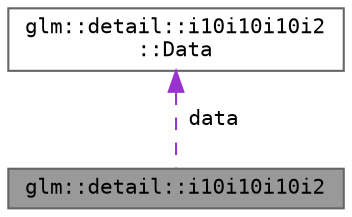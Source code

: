 digraph "glm::detail::i10i10i10i2"
{
 // LATEX_PDF_SIZE
  bgcolor="transparent";
  edge [fontname=Terminal,fontsize=10,labelfontname=Helvetica,labelfontsize=10];
  node [fontname=Terminal,fontsize=10,shape=box,height=0.2,width=0.4];
  Node1 [label="glm::detail::i10i10i10i2",height=0.2,width=0.4,color="gray40", fillcolor="grey60", style="filled", fontcolor="black",tooltip=" "];
  Node2 -> Node1 [dir="back",color="darkorchid3",style="dashed",label=" data" ];
  Node2 [label="glm::detail::i10i10i10i2\l::Data",height=0.2,width=0.4,color="gray40", fillcolor="white", style="filled",URL="$structglm_1_1detail_1_1i10i10i10i2_1_1_data.html",tooltip=" "];
}
